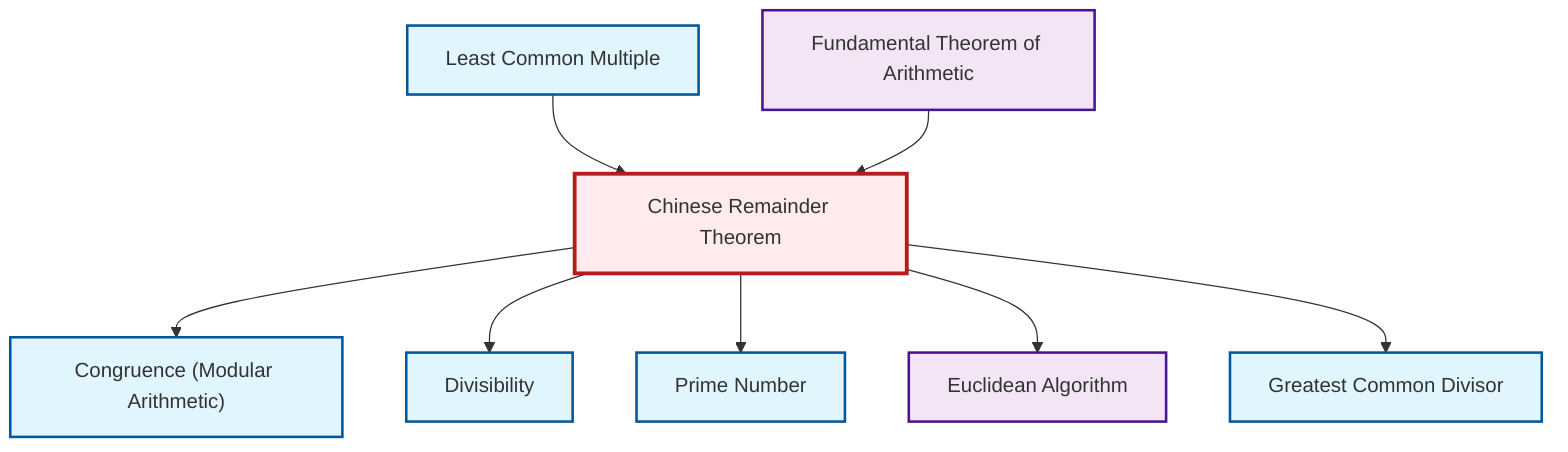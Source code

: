 graph TD
    classDef definition fill:#e1f5fe,stroke:#01579b,stroke-width:2px
    classDef theorem fill:#f3e5f5,stroke:#4a148c,stroke-width:2px
    classDef axiom fill:#fff3e0,stroke:#e65100,stroke-width:2px
    classDef example fill:#e8f5e9,stroke:#1b5e20,stroke-width:2px
    classDef current fill:#ffebee,stroke:#b71c1c,stroke-width:3px
    def-congruence["Congruence (Modular Arithmetic)"]:::definition
    thm-chinese-remainder["Chinese Remainder Theorem"]:::theorem
    def-gcd["Greatest Common Divisor"]:::definition
    def-divisibility["Divisibility"]:::definition
    thm-fundamental-arithmetic["Fundamental Theorem of Arithmetic"]:::theorem
    def-lcm["Least Common Multiple"]:::definition
    thm-euclidean-algorithm["Euclidean Algorithm"]:::theorem
    def-prime["Prime Number"]:::definition
    def-lcm --> thm-chinese-remainder
    thm-chinese-remainder --> def-congruence
    thm-chinese-remainder --> def-divisibility
    thm-chinese-remainder --> def-prime
    thm-chinese-remainder --> thm-euclidean-algorithm
    thm-chinese-remainder --> def-gcd
    thm-fundamental-arithmetic --> thm-chinese-remainder
    class thm-chinese-remainder current